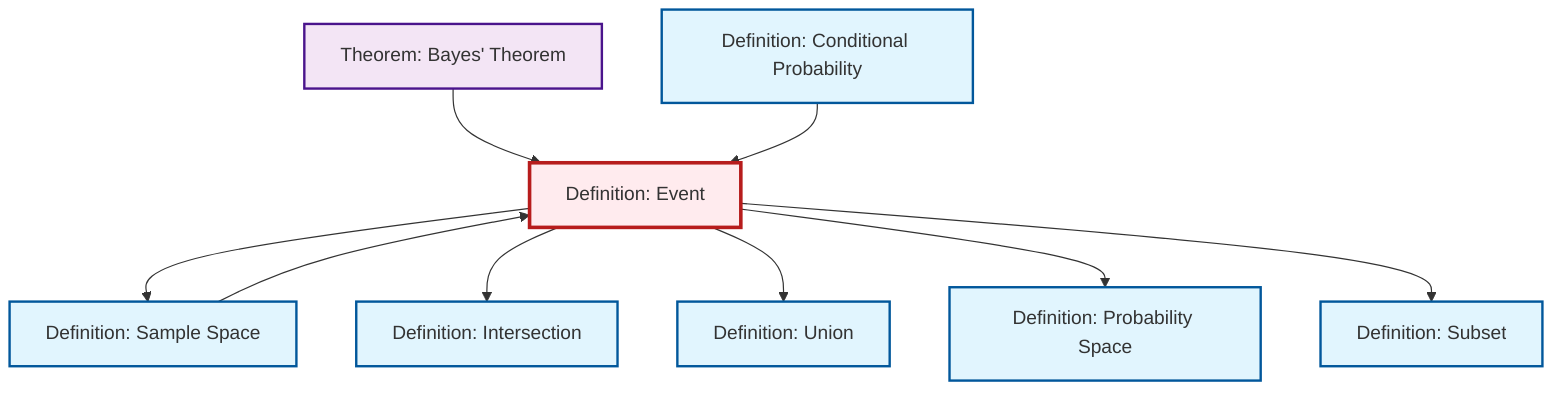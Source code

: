 graph TD
    classDef definition fill:#e1f5fe,stroke:#01579b,stroke-width:2px
    classDef theorem fill:#f3e5f5,stroke:#4a148c,stroke-width:2px
    classDef axiom fill:#fff3e0,stroke:#e65100,stroke-width:2px
    classDef example fill:#e8f5e9,stroke:#1b5e20,stroke-width:2px
    classDef current fill:#ffebee,stroke:#b71c1c,stroke-width:3px
    def-event["Definition: Event"]:::definition
    def-sample-space["Definition: Sample Space"]:::definition
    thm-bayes["Theorem: Bayes' Theorem"]:::theorem
    def-probability-space["Definition: Probability Space"]:::definition
    def-conditional-probability["Definition: Conditional Probability"]:::definition
    def-union["Definition: Union"]:::definition
    def-subset["Definition: Subset"]:::definition
    def-intersection["Definition: Intersection"]:::definition
    def-event --> def-sample-space
    def-event --> def-intersection
    def-event --> def-union
    thm-bayes --> def-event
    def-event --> def-probability-space
    def-event --> def-subset
    def-conditional-probability --> def-event
    def-sample-space --> def-event
    class def-event current
